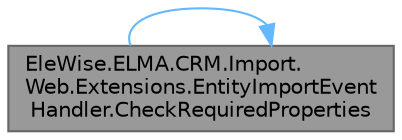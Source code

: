 digraph "EleWise.ELMA.CRM.Import.Web.Extensions.EntityImportEventHandler.CheckRequiredProperties"
{
 // LATEX_PDF_SIZE
  bgcolor="transparent";
  edge [fontname=Helvetica,fontsize=10,labelfontname=Helvetica,labelfontsize=10];
  node [fontname=Helvetica,fontsize=10,shape=box,height=0.2,width=0.4];
  rankdir="LR";
  Node1 [id="Node000001",label="EleWise.ELMA.CRM.Import.\lWeb.Extensions.EntityImportEvent\lHandler.CheckRequiredProperties",height=0.2,width=0.4,color="gray40", fillcolor="grey60", style="filled", fontcolor="black",tooltip="Проверить обязательные поля. В случае ошибки генерируется исключение."];
  Node1 -> Node1 [id="edge1_Node000001_Node000001",color="steelblue1",style="solid",tooltip=" "];
}
